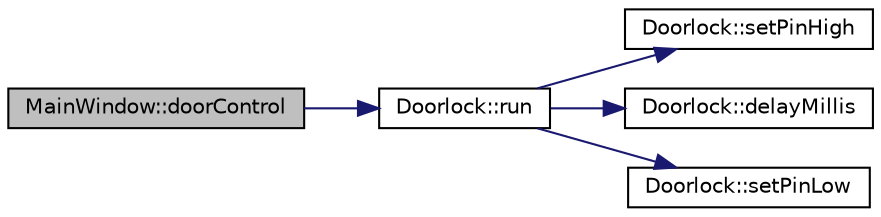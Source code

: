 digraph "MainWindow::doorControl"
{
  edge [fontname="Helvetica",fontsize="10",labelfontname="Helvetica",labelfontsize="10"];
  node [fontname="Helvetica",fontsize="10",shape=record];
  rankdir="LR";
  Node1 [label="MainWindow::doorControl",height=0.2,width=0.4,color="black", fillcolor="grey75", style="filled", fontcolor="black"];
  Node1 -> Node2 [color="midnightblue",fontsize="10",style="solid",fontname="Helvetica"];
  Node2 [label="Doorlock::run",height=0.2,width=0.4,color="black", fillcolor="white", style="filled",URL="$class_doorlock.html#a673692b6523ede367cb976a345c7abf8",tooltip="Run the doorlock opening sequence. "];
  Node2 -> Node3 [color="midnightblue",fontsize="10",style="solid",fontname="Helvetica"];
  Node3 [label="Doorlock::setPinHigh",height=0.2,width=0.4,color="black", fillcolor="white", style="filled",URL="$class_doorlock.html#a03ac589bab28ea38e17bbe0cfdc3cedd"];
  Node2 -> Node4 [color="midnightblue",fontsize="10",style="solid",fontname="Helvetica"];
  Node4 [label="Doorlock::delayMillis",height=0.2,width=0.4,color="black", fillcolor="white", style="filled",URL="$class_doorlock.html#aef174dcae75e99ddcf7c479bc65db2d1"];
  Node2 -> Node5 [color="midnightblue",fontsize="10",style="solid",fontname="Helvetica"];
  Node5 [label="Doorlock::setPinLow",height=0.2,width=0.4,color="black", fillcolor="white", style="filled",URL="$class_doorlock.html#a7479d484eff1b1122c4f9e92f51597d1"];
}
